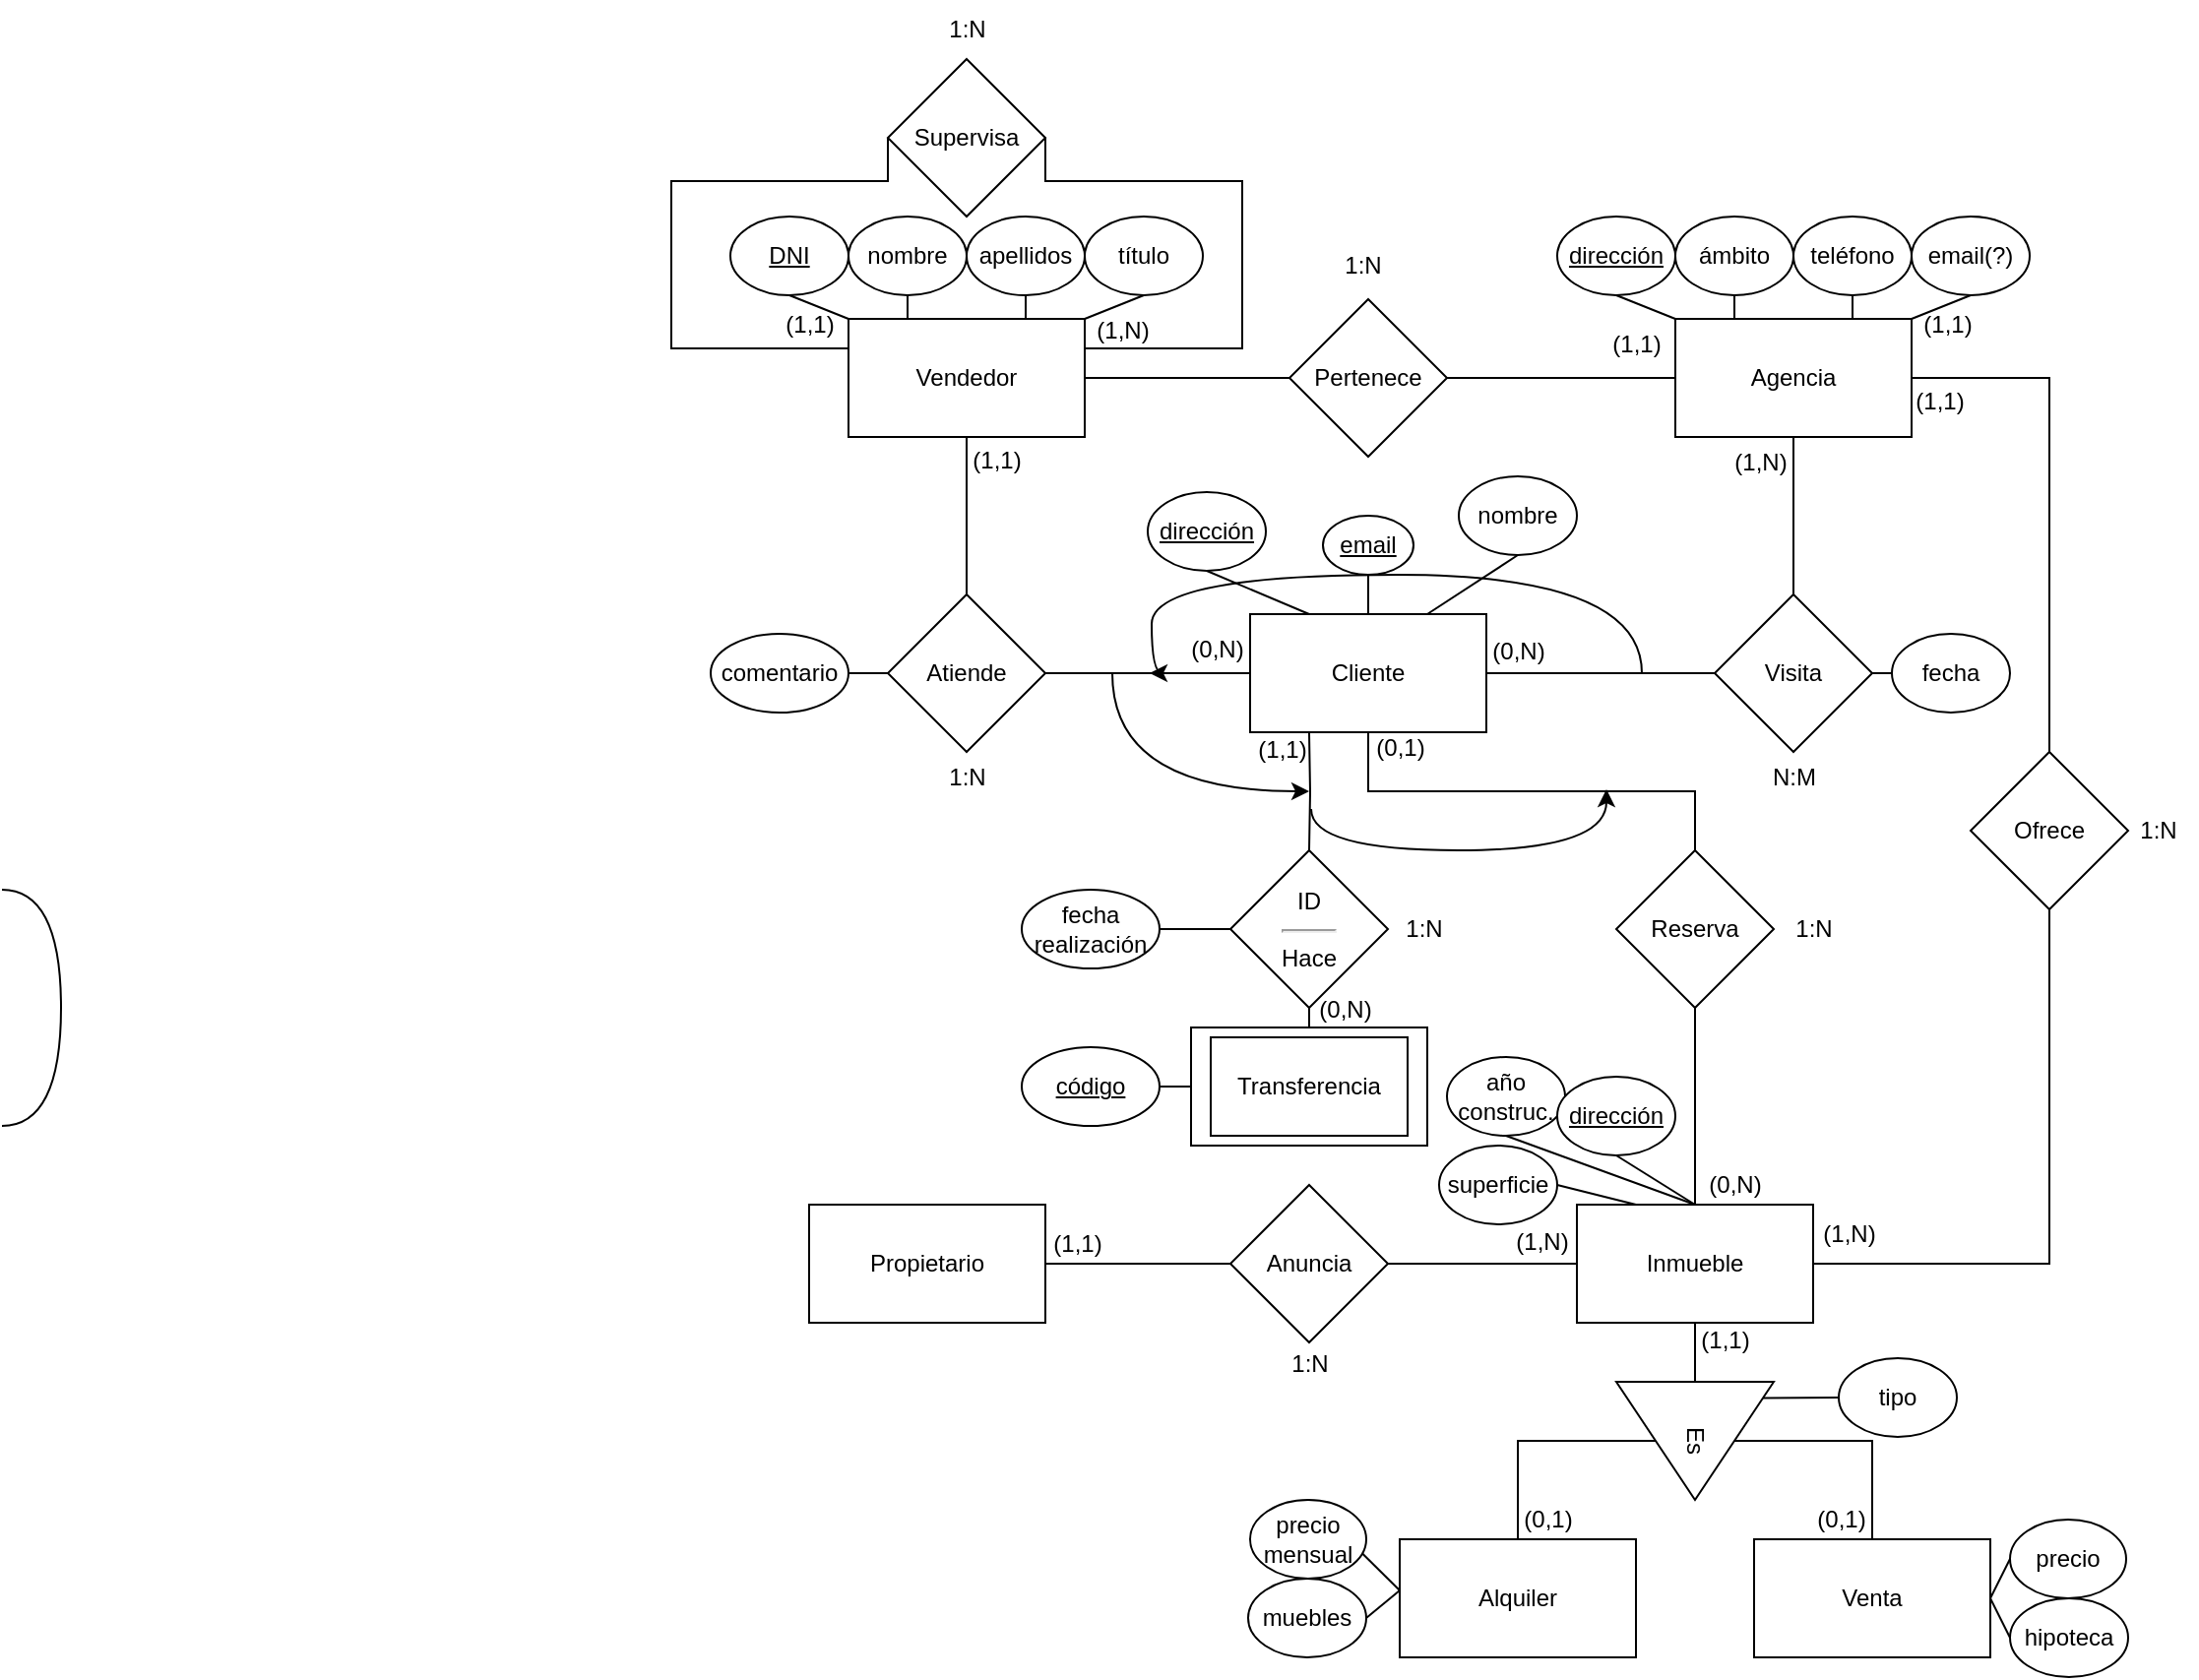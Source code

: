<mxfile version="22.0.4" type="device">
  <diagram name="Página-1" id="g3IMpFZ8Oyx4sy7s6TkJ">
    <mxGraphModel dx="1551" dy="1568" grid="1" gridSize="10" guides="1" tooltips="1" connect="1" arrows="1" fold="1" page="1" pageScale="1" pageWidth="827" pageHeight="1169" math="0" shadow="0">
      <root>
        <mxCell id="0" />
        <mxCell id="1" parent="0" />
        <mxCell id="CpcycJVbjW2LDVy4HhYS-16" style="edgeStyle=orthogonalEdgeStyle;rounded=0;orthogonalLoop=1;jettySize=auto;html=1;entryX=0.5;entryY=0;entryDx=0;entryDy=0;endArrow=none;endFill=0;" parent="1" source="CpcycJVbjW2LDVy4HhYS-2" target="CpcycJVbjW2LDVy4HhYS-15" edge="1">
          <mxGeometry relative="1" as="geometry" />
        </mxCell>
        <mxCell id="CpcycJVbjW2LDVy4HhYS-2" value="Agencia" style="rounded=0;whiteSpace=wrap;html=1;" parent="1" vertex="1">
          <mxGeometry x="530" y="150" width="120" height="60" as="geometry" />
        </mxCell>
        <mxCell id="CpcycJVbjW2LDVy4HhYS-11" style="edgeStyle=orthogonalEdgeStyle;rounded=0;orthogonalLoop=1;jettySize=auto;html=1;exitX=1;exitY=0.5;exitDx=0;exitDy=0;entryX=0;entryY=0.5;entryDx=0;entryDy=0;endArrow=none;endFill=0;" parent="1" source="CpcycJVbjW2LDVy4HhYS-3" target="CpcycJVbjW2LDVy4HhYS-10" edge="1">
          <mxGeometry relative="1" as="geometry" />
        </mxCell>
        <mxCell id="JyWuDK0ZB9Rh1Qg9aJKR-30" style="edgeStyle=orthogonalEdgeStyle;rounded=0;orthogonalLoop=1;jettySize=auto;html=1;entryX=0.5;entryY=0;entryDx=0;entryDy=0;endArrow=none;endFill=0;" parent="1" source="CpcycJVbjW2LDVy4HhYS-3" target="JyWuDK0ZB9Rh1Qg9aJKR-10" edge="1">
          <mxGeometry relative="1" as="geometry" />
        </mxCell>
        <mxCell id="CpcycJVbjW2LDVy4HhYS-3" value="Vendedor" style="rounded=0;whiteSpace=wrap;html=1;" parent="1" vertex="1">
          <mxGeometry x="110" y="150" width="120" height="60" as="geometry" />
        </mxCell>
        <mxCell id="CpcycJVbjW2LDVy4HhYS-5" value="Inmueble" style="rounded=0;whiteSpace=wrap;html=1;" parent="1" vertex="1">
          <mxGeometry x="480" y="600" width="120" height="60" as="geometry" />
        </mxCell>
        <mxCell id="8WXVSk50cckGpyD9SSUx-31" style="edgeStyle=orthogonalEdgeStyle;rounded=0;orthogonalLoop=1;jettySize=auto;html=1;entryX=0;entryY=0.5;entryDx=0;entryDy=0;endArrow=none;endFill=0;" parent="1" source="CpcycJVbjW2LDVy4HhYS-6" target="8WXVSk50cckGpyD9SSUx-29" edge="1">
          <mxGeometry relative="1" as="geometry" />
        </mxCell>
        <mxCell id="CpcycJVbjW2LDVy4HhYS-6" value="Propietario" style="rounded=0;whiteSpace=wrap;html=1;" parent="1" vertex="1">
          <mxGeometry x="90" y="600" width="120" height="60" as="geometry" />
        </mxCell>
        <mxCell id="JyWuDK0ZB9Rh1Qg9aJKR-33" style="edgeStyle=orthogonalEdgeStyle;rounded=0;orthogonalLoop=1;jettySize=auto;html=1;entryX=1;entryY=0.25;entryDx=0;entryDy=0;endArrow=none;endFill=0;exitX=1;exitY=0.5;exitDx=0;exitDy=0;" parent="1" source="CpcycJVbjW2LDVy4HhYS-7" target="CpcycJVbjW2LDVy4HhYS-3" edge="1">
          <mxGeometry relative="1" as="geometry">
            <Array as="points">
              <mxPoint x="210" y="80" />
              <mxPoint x="310" y="80" />
              <mxPoint x="310" y="165" />
            </Array>
          </mxGeometry>
        </mxCell>
        <mxCell id="JyWuDK0ZB9Rh1Qg9aJKR-34" style="edgeStyle=orthogonalEdgeStyle;rounded=0;orthogonalLoop=1;jettySize=auto;html=1;entryX=0;entryY=0.25;entryDx=0;entryDy=0;endArrow=none;endFill=0;exitX=0;exitY=0.5;exitDx=0;exitDy=0;" parent="1" source="CpcycJVbjW2LDVy4HhYS-7" target="CpcycJVbjW2LDVy4HhYS-3" edge="1">
          <mxGeometry relative="1" as="geometry">
            <Array as="points">
              <mxPoint x="20" y="80" />
              <mxPoint x="20" y="165" />
            </Array>
          </mxGeometry>
        </mxCell>
        <mxCell id="CpcycJVbjW2LDVy4HhYS-7" value="Supervisa" style="rhombus;whiteSpace=wrap;html=1;" parent="1" vertex="1">
          <mxGeometry x="130" y="18" width="80" height="80" as="geometry" />
        </mxCell>
        <mxCell id="CpcycJVbjW2LDVy4HhYS-12" style="edgeStyle=orthogonalEdgeStyle;rounded=0;orthogonalLoop=1;jettySize=auto;html=1;entryX=0;entryY=0.5;entryDx=0;entryDy=0;endArrow=none;endFill=0;" parent="1" source="CpcycJVbjW2LDVy4HhYS-10" target="CpcycJVbjW2LDVy4HhYS-2" edge="1">
          <mxGeometry relative="1" as="geometry" />
        </mxCell>
        <mxCell id="CpcycJVbjW2LDVy4HhYS-10" value="Pertenece" style="rhombus;whiteSpace=wrap;html=1;" parent="1" vertex="1">
          <mxGeometry x="334" y="140" width="80" height="80" as="geometry" />
        </mxCell>
        <mxCell id="CpcycJVbjW2LDVy4HhYS-18" style="edgeStyle=orthogonalEdgeStyle;rounded=0;orthogonalLoop=1;jettySize=auto;html=1;entryX=1;entryY=0.5;entryDx=0;entryDy=0;endArrow=none;endFill=0;exitX=0.5;exitY=1;exitDx=0;exitDy=0;" parent="1" source="CpcycJVbjW2LDVy4HhYS-15" target="CpcycJVbjW2LDVy4HhYS-5" edge="1">
          <mxGeometry relative="1" as="geometry">
            <mxPoint x="590" y="435" as="sourcePoint" />
          </mxGeometry>
        </mxCell>
        <mxCell id="CpcycJVbjW2LDVy4HhYS-15" value="Ofrece" style="rhombus;whiteSpace=wrap;html=1;" parent="1" vertex="1">
          <mxGeometry x="680" y="370" width="80" height="80" as="geometry" />
        </mxCell>
        <mxCell id="8WXVSk50cckGpyD9SSUx-68" style="edgeStyle=orthogonalEdgeStyle;rounded=0;orthogonalLoop=1;jettySize=auto;html=1;entryX=0.5;entryY=0;entryDx=0;entryDy=0;endArrow=none;endFill=0;" parent="1" source="CpcycJVbjW2LDVy4HhYS-19" target="8WXVSk50cckGpyD9SSUx-66" edge="1">
          <mxGeometry relative="1" as="geometry">
            <Array as="points">
              <mxPoint x="450" y="720" />
            </Array>
          </mxGeometry>
        </mxCell>
        <mxCell id="8WXVSk50cckGpyD9SSUx-69" style="edgeStyle=orthogonalEdgeStyle;rounded=0;orthogonalLoop=1;jettySize=auto;html=1;exitX=0.5;exitY=0;exitDx=0;exitDy=0;entryX=0.5;entryY=0;entryDx=0;entryDy=0;endArrow=none;endFill=0;" parent="1" source="CpcycJVbjW2LDVy4HhYS-19" target="8WXVSk50cckGpyD9SSUx-67" edge="1">
          <mxGeometry relative="1" as="geometry">
            <Array as="points">
              <mxPoint x="630" y="720" />
            </Array>
          </mxGeometry>
        </mxCell>
        <mxCell id="CpcycJVbjW2LDVy4HhYS-19" value="Es" style="triangle;whiteSpace=wrap;html=1;rotation=90;" parent="1" vertex="1">
          <mxGeometry x="510" y="680" width="60" height="80" as="geometry" />
        </mxCell>
        <mxCell id="JyWuDK0ZB9Rh1Qg9aJKR-5" value="" style="endArrow=none;html=1;rounded=0;edgeStyle=orthogonalEdgeStyle;curved=1;" parent="1" edge="1">
          <mxGeometry width="50" height="50" relative="1" as="geometry">
            <mxPoint x="-320" y="560" as="sourcePoint" />
            <mxPoint x="-320" y="440" as="targetPoint" />
            <Array as="points">
              <mxPoint x="-290" y="560" />
              <mxPoint x="-290" y="440" />
            </Array>
          </mxGeometry>
        </mxCell>
        <mxCell id="JyWuDK0ZB9Rh1Qg9aJKR-17" style="edgeStyle=orthogonalEdgeStyle;rounded=0;orthogonalLoop=1;jettySize=auto;html=1;exitX=0.25;exitY=1;exitDx=0;exitDy=0;entryX=0.5;entryY=0;entryDx=0;entryDy=0;endArrow=none;endFill=0;" parent="1" target="JyWuDK0ZB9Rh1Qg9aJKR-15" edge="1">
          <mxGeometry relative="1" as="geometry">
            <mxPoint x="344" y="360" as="sourcePoint" />
            <mxPoint x="344" y="420" as="targetPoint" />
            <Array as="points" />
          </mxGeometry>
        </mxCell>
        <mxCell id="JyWuDK0ZB9Rh1Qg9aJKR-38" style="edgeStyle=orthogonalEdgeStyle;rounded=0;orthogonalLoop=1;jettySize=auto;html=1;entryX=0.5;entryY=0;entryDx=0;entryDy=0;endArrow=none;endFill=0;" parent="1" source="JyWuDK0ZB9Rh1Qg9aJKR-9" target="JyWuDK0ZB9Rh1Qg9aJKR-37" edge="1">
          <mxGeometry relative="1" as="geometry">
            <Array as="points">
              <mxPoint x="374" y="390" />
              <mxPoint x="540" y="390" />
              <mxPoint x="540" y="420" />
            </Array>
          </mxGeometry>
        </mxCell>
        <mxCell id="JyWuDK0ZB9Rh1Qg9aJKR-43" style="edgeStyle=orthogonalEdgeStyle;rounded=0;orthogonalLoop=1;jettySize=auto;html=1;entryX=0;entryY=0.5;entryDx=0;entryDy=0;endArrow=none;endFill=0;" parent="1" source="JyWuDK0ZB9Rh1Qg9aJKR-9" target="JyWuDK0ZB9Rh1Qg9aJKR-12" edge="1">
          <mxGeometry relative="1" as="geometry" />
        </mxCell>
        <mxCell id="JyWuDK0ZB9Rh1Qg9aJKR-9" value="Cliente" style="rounded=0;whiteSpace=wrap;html=1;" parent="1" vertex="1">
          <mxGeometry x="314" y="300" width="120" height="60" as="geometry" />
        </mxCell>
        <mxCell id="JyWuDK0ZB9Rh1Qg9aJKR-31" style="edgeStyle=orthogonalEdgeStyle;rounded=0;orthogonalLoop=1;jettySize=auto;html=1;exitX=1;exitY=0.5;exitDx=0;exitDy=0;entryX=0;entryY=0.5;entryDx=0;entryDy=0;endArrow=none;endFill=0;" parent="1" source="JyWuDK0ZB9Rh1Qg9aJKR-10" target="JyWuDK0ZB9Rh1Qg9aJKR-9" edge="1">
          <mxGeometry relative="1" as="geometry" />
        </mxCell>
        <mxCell id="JyWuDK0ZB9Rh1Qg9aJKR-52" style="rounded=0;orthogonalLoop=1;jettySize=auto;html=1;exitX=0;exitY=0.5;exitDx=0;exitDy=0;entryX=1;entryY=0.5;entryDx=0;entryDy=0;endArrow=none;endFill=0;" parent="1" source="JyWuDK0ZB9Rh1Qg9aJKR-10" target="JyWuDK0ZB9Rh1Qg9aJKR-50" edge="1">
          <mxGeometry relative="1" as="geometry" />
        </mxCell>
        <mxCell id="JyWuDK0ZB9Rh1Qg9aJKR-10" value="Atiende" style="rhombus;whiteSpace=wrap;html=1;" parent="1" vertex="1">
          <mxGeometry x="130" y="290" width="80" height="80" as="geometry" />
        </mxCell>
        <mxCell id="JyWuDK0ZB9Rh1Qg9aJKR-44" style="edgeStyle=orthogonalEdgeStyle;rounded=0;orthogonalLoop=1;jettySize=auto;html=1;entryX=0.5;entryY=1;entryDx=0;entryDy=0;endArrow=none;endFill=0;" parent="1" source="JyWuDK0ZB9Rh1Qg9aJKR-12" target="CpcycJVbjW2LDVy4HhYS-2" edge="1">
          <mxGeometry relative="1" as="geometry" />
        </mxCell>
        <mxCell id="JyWuDK0ZB9Rh1Qg9aJKR-12" value="Visita" style="rhombus;whiteSpace=wrap;html=1;" parent="1" vertex="1">
          <mxGeometry x="550" y="290" width="80" height="80" as="geometry" />
        </mxCell>
        <mxCell id="JyWuDK0ZB9Rh1Qg9aJKR-15" value="ID&lt;hr&gt;Hace" style="rhombus;whiteSpace=wrap;html=1;" parent="1" vertex="1">
          <mxGeometry x="304" y="420" width="80" height="80" as="geometry" />
        </mxCell>
        <mxCell id="JyWuDK0ZB9Rh1Qg9aJKR-35" style="edgeStyle=orthogonalEdgeStyle;rounded=0;orthogonalLoop=1;jettySize=auto;html=1;exitX=0.5;exitY=0;exitDx=0;exitDy=0;entryX=0.5;entryY=1;entryDx=0;entryDy=0;endArrow=none;endFill=0;" parent="1" target="JyWuDK0ZB9Rh1Qg9aJKR-15" edge="1">
          <mxGeometry relative="1" as="geometry">
            <mxPoint x="344" y="510" as="sourcePoint" />
          </mxGeometry>
        </mxCell>
        <mxCell id="JyWuDK0ZB9Rh1Qg9aJKR-32" value="" style="endArrow=classic;html=1;rounded=0;edgeStyle=orthogonalEdgeStyle;curved=1;" parent="1" edge="1">
          <mxGeometry width="50" height="50" relative="1" as="geometry">
            <mxPoint x="244" y="330" as="sourcePoint" />
            <mxPoint x="344" y="390" as="targetPoint" />
            <Array as="points">
              <mxPoint x="244" y="390" />
            </Array>
          </mxGeometry>
        </mxCell>
        <mxCell id="JyWuDK0ZB9Rh1Qg9aJKR-39" style="edgeStyle=orthogonalEdgeStyle;rounded=0;orthogonalLoop=1;jettySize=auto;html=1;entryX=0.75;entryY=0;entryDx=0;entryDy=0;endArrow=none;endFill=0;" parent="1" source="JyWuDK0ZB9Rh1Qg9aJKR-37" target="CpcycJVbjW2LDVy4HhYS-5" edge="1">
          <mxGeometry relative="1" as="geometry">
            <Array as="points">
              <mxPoint x="540" y="600" />
            </Array>
          </mxGeometry>
        </mxCell>
        <mxCell id="JyWuDK0ZB9Rh1Qg9aJKR-37" value="Reserva" style="rhombus;whiteSpace=wrap;html=1;" parent="1" vertex="1">
          <mxGeometry x="500" y="420" width="80" height="80" as="geometry" />
        </mxCell>
        <mxCell id="JyWuDK0ZB9Rh1Qg9aJKR-40" value="" style="endArrow=classic;html=1;rounded=0;edgeStyle=orthogonalEdgeStyle;curved=1;" parent="1" edge="1">
          <mxGeometry width="50" height="50" relative="1" as="geometry">
            <mxPoint x="345" y="399" as="sourcePoint" />
            <mxPoint x="495" y="389" as="targetPoint" />
            <Array as="points">
              <mxPoint x="345" y="420" />
              <mxPoint x="495" y="420" />
            </Array>
          </mxGeometry>
        </mxCell>
        <mxCell id="JyWuDK0ZB9Rh1Qg9aJKR-41" value="" style="rounded=0;whiteSpace=wrap;html=1;" parent="1" vertex="1">
          <mxGeometry x="284" y="510" width="120" height="60" as="geometry" />
        </mxCell>
        <mxCell id="JyWuDK0ZB9Rh1Qg9aJKR-42" value="Transferencia" style="rounded=0;whiteSpace=wrap;html=1;" parent="1" vertex="1">
          <mxGeometry x="294" y="515" width="100" height="50" as="geometry" />
        </mxCell>
        <mxCell id="JyWuDK0ZB9Rh1Qg9aJKR-47" style="edgeStyle=orthogonalEdgeStyle;rounded=0;orthogonalLoop=1;jettySize=auto;html=1;exitX=1;exitY=0.5;exitDx=0;exitDy=0;entryX=0;entryY=0.5;entryDx=0;entryDy=0;endArrow=none;endFill=0;" parent="1" source="JyWuDK0ZB9Rh1Qg9aJKR-46" target="JyWuDK0ZB9Rh1Qg9aJKR-41" edge="1">
          <mxGeometry relative="1" as="geometry" />
        </mxCell>
        <mxCell id="JyWuDK0ZB9Rh1Qg9aJKR-46" value="&lt;u&gt;código&lt;/u&gt;" style="ellipse;whiteSpace=wrap;html=1;" parent="1" vertex="1">
          <mxGeometry x="198" y="520" width="70" height="40" as="geometry" />
        </mxCell>
        <mxCell id="JyWuDK0ZB9Rh1Qg9aJKR-50" value="comentario" style="ellipse;whiteSpace=wrap;html=1;" parent="1" vertex="1">
          <mxGeometry x="40" y="310" width="70" height="40" as="geometry" />
        </mxCell>
        <mxCell id="8WXVSk50cckGpyD9SSUx-3" value="(1,1)" style="text;html=1;align=center;verticalAlign=middle;resizable=0;points=[];autosize=1;strokeColor=none;fillColor=none;" parent="1" vertex="1">
          <mxGeometry x="643" y="138" width="50" height="30" as="geometry" />
        </mxCell>
        <mxCell id="8WXVSk50cckGpyD9SSUx-6" value="(1,1)" style="text;html=1;align=center;verticalAlign=middle;resizable=0;points=[];autosize=1;strokeColor=none;fillColor=none;" parent="1" vertex="1">
          <mxGeometry x="485" y="148" width="50" height="30" as="geometry" />
        </mxCell>
        <mxCell id="8WXVSk50cckGpyD9SSUx-7" value="1:N" style="text;html=1;align=center;verticalAlign=middle;resizable=0;points=[];autosize=1;strokeColor=none;fillColor=none;" parent="1" vertex="1">
          <mxGeometry x="351" y="108" width="40" height="30" as="geometry" />
        </mxCell>
        <mxCell id="8WXVSk50cckGpyD9SSUx-9" value="(0,N)" style="text;html=1;align=center;verticalAlign=middle;resizable=0;points=[];autosize=1;strokeColor=none;fillColor=none;" parent="1" vertex="1">
          <mxGeometry x="425" y="304" width="50" height="30" as="geometry" />
        </mxCell>
        <mxCell id="8WXVSk50cckGpyD9SSUx-10" value="(1,N)" style="text;html=1;align=center;verticalAlign=middle;resizable=0;points=[];autosize=1;strokeColor=none;fillColor=none;" parent="1" vertex="1">
          <mxGeometry x="548" y="208" width="50" height="30" as="geometry" />
        </mxCell>
        <mxCell id="8WXVSk50cckGpyD9SSUx-11" value="N:M" style="text;html=1;align=center;verticalAlign=middle;resizable=0;points=[];autosize=1;strokeColor=none;fillColor=none;" parent="1" vertex="1">
          <mxGeometry x="565" y="368" width="50" height="30" as="geometry" />
        </mxCell>
        <mxCell id="8WXVSk50cckGpyD9SSUx-12" value="(1,1)" style="text;html=1;align=center;verticalAlign=middle;resizable=0;points=[];autosize=1;strokeColor=none;fillColor=none;" parent="1" vertex="1">
          <mxGeometry x="160" y="207" width="50" height="30" as="geometry" />
        </mxCell>
        <mxCell id="8WXVSk50cckGpyD9SSUx-13" value="(0,N)" style="text;html=1;align=center;verticalAlign=middle;resizable=0;points=[];autosize=1;strokeColor=none;fillColor=none;" parent="1" vertex="1">
          <mxGeometry x="272" y="303" width="50" height="30" as="geometry" />
        </mxCell>
        <mxCell id="8WXVSk50cckGpyD9SSUx-14" value="1:N" style="text;html=1;align=center;verticalAlign=middle;resizable=0;points=[];autosize=1;strokeColor=none;fillColor=none;" parent="1" vertex="1">
          <mxGeometry x="150" y="368" width="40" height="30" as="geometry" />
        </mxCell>
        <mxCell id="8WXVSk50cckGpyD9SSUx-15" value="(0,N)" style="text;html=1;align=center;verticalAlign=middle;resizable=0;points=[];autosize=1;strokeColor=none;fillColor=none;" parent="1" vertex="1">
          <mxGeometry x="337" y="486" width="50" height="30" as="geometry" />
        </mxCell>
        <mxCell id="8WXVSk50cckGpyD9SSUx-16" value="(1,1)" style="text;html=1;align=center;verticalAlign=middle;resizable=0;points=[];autosize=1;strokeColor=none;fillColor=none;" parent="1" vertex="1">
          <mxGeometry x="305" y="354" width="50" height="30" as="geometry" />
        </mxCell>
        <mxCell id="8WXVSk50cckGpyD9SSUx-17" value="1:N" style="text;html=1;align=center;verticalAlign=middle;resizable=0;points=[];autosize=1;strokeColor=none;fillColor=none;" parent="1" vertex="1">
          <mxGeometry x="382" y="445" width="40" height="30" as="geometry" />
        </mxCell>
        <mxCell id="8WXVSk50cckGpyD9SSUx-19" style="rounded=0;orthogonalLoop=1;jettySize=auto;html=1;entryX=0;entryY=0.5;entryDx=0;entryDy=0;endArrow=none;endFill=0;" parent="1" source="8WXVSk50cckGpyD9SSUx-18" target="JyWuDK0ZB9Rh1Qg9aJKR-15" edge="1">
          <mxGeometry relative="1" as="geometry" />
        </mxCell>
        <mxCell id="8WXVSk50cckGpyD9SSUx-18" value="fecha&lt;br&gt;realización" style="ellipse;whiteSpace=wrap;html=1;" parent="1" vertex="1">
          <mxGeometry x="198" y="440" width="70" height="40" as="geometry" />
        </mxCell>
        <mxCell id="8WXVSk50cckGpyD9SSUx-20" value="(0,1)" style="text;html=1;align=center;verticalAlign=middle;resizable=0;points=[];autosize=1;strokeColor=none;fillColor=none;" parent="1" vertex="1">
          <mxGeometry x="365" y="353" width="50" height="30" as="geometry" />
        </mxCell>
        <mxCell id="8WXVSk50cckGpyD9SSUx-21" value="(0,N)" style="text;html=1;align=center;verticalAlign=middle;resizable=0;points=[];autosize=1;strokeColor=none;fillColor=none;" parent="1" vertex="1">
          <mxGeometry x="535" y="575" width="50" height="30" as="geometry" />
        </mxCell>
        <mxCell id="8WXVSk50cckGpyD9SSUx-22" value="1:N" style="text;html=1;align=center;verticalAlign=middle;resizable=0;points=[];autosize=1;strokeColor=none;fillColor=none;" parent="1" vertex="1">
          <mxGeometry x="580" y="445" width="40" height="30" as="geometry" />
        </mxCell>
        <mxCell id="8WXVSk50cckGpyD9SSUx-23" value="(1,1)" style="text;html=1;align=center;verticalAlign=middle;resizable=0;points=[];autosize=1;strokeColor=none;fillColor=none;" parent="1" vertex="1">
          <mxGeometry x="639" y="177" width="50" height="30" as="geometry" />
        </mxCell>
        <mxCell id="8WXVSk50cckGpyD9SSUx-24" value="(1,N)" style="text;html=1;align=center;verticalAlign=middle;resizable=0;points=[];autosize=1;strokeColor=none;fillColor=none;" parent="1" vertex="1">
          <mxGeometry x="593" y="600" width="50" height="30" as="geometry" />
        </mxCell>
        <mxCell id="8WXVSk50cckGpyD9SSUx-25" value="1:N" style="text;html=1;align=center;verticalAlign=middle;resizable=0;points=[];autosize=1;strokeColor=none;fillColor=none;" parent="1" vertex="1">
          <mxGeometry x="755" y="395" width="40" height="30" as="geometry" />
        </mxCell>
        <mxCell id="8WXVSk50cckGpyD9SSUx-32" style="edgeStyle=orthogonalEdgeStyle;rounded=0;orthogonalLoop=1;jettySize=auto;html=1;entryX=0;entryY=0.5;entryDx=0;entryDy=0;endArrow=none;endFill=0;" parent="1" source="8WXVSk50cckGpyD9SSUx-29" target="CpcycJVbjW2LDVy4HhYS-5" edge="1">
          <mxGeometry relative="1" as="geometry" />
        </mxCell>
        <mxCell id="8WXVSk50cckGpyD9SSUx-29" value="Anuncia" style="rhombus;whiteSpace=wrap;html=1;" parent="1" vertex="1">
          <mxGeometry x="304" y="590" width="80" height="80" as="geometry" />
        </mxCell>
        <mxCell id="8WXVSk50cckGpyD9SSUx-33" value="(1,1)" style="text;html=1;align=center;verticalAlign=middle;resizable=0;points=[];autosize=1;strokeColor=none;fillColor=none;" parent="1" vertex="1">
          <mxGeometry x="201" y="605" width="50" height="30" as="geometry" />
        </mxCell>
        <mxCell id="8WXVSk50cckGpyD9SSUx-34" value="(1,N)" style="text;html=1;align=center;verticalAlign=middle;resizable=0;points=[];autosize=1;strokeColor=none;fillColor=none;" parent="1" vertex="1">
          <mxGeometry x="437" y="604" width="50" height="30" as="geometry" />
        </mxCell>
        <mxCell id="8WXVSk50cckGpyD9SSUx-37" value="1:N" style="text;html=1;align=center;verticalAlign=middle;resizable=0;points=[];autosize=1;strokeColor=none;fillColor=none;" parent="1" vertex="1">
          <mxGeometry x="324" y="666" width="40" height="30" as="geometry" />
        </mxCell>
        <mxCell id="8WXVSk50cckGpyD9SSUx-38" value="título" style="ellipse;whiteSpace=wrap;html=1;" parent="1" vertex="1">
          <mxGeometry x="230" y="98" width="60" height="40" as="geometry" />
        </mxCell>
        <mxCell id="8WXVSk50cckGpyD9SSUx-39" value="apellidos" style="ellipse;whiteSpace=wrap;html=1;" parent="1" vertex="1">
          <mxGeometry x="170" y="98" width="60" height="40" as="geometry" />
        </mxCell>
        <mxCell id="8WXVSk50cckGpyD9SSUx-41" value="&lt;u&gt;DNI&lt;/u&gt;" style="ellipse;whiteSpace=wrap;html=1;" parent="1" vertex="1">
          <mxGeometry x="50" y="98" width="60" height="40" as="geometry" />
        </mxCell>
        <mxCell id="8WXVSk50cckGpyD9SSUx-42" value="nombre" style="ellipse;whiteSpace=wrap;html=1;" parent="1" vertex="1">
          <mxGeometry x="110" y="98" width="60" height="40" as="geometry" />
        </mxCell>
        <mxCell id="8WXVSk50cckGpyD9SSUx-46" value="" style="endArrow=none;html=1;rounded=0;entryX=0.5;entryY=1;entryDx=0;entryDy=0;exitX=0;exitY=0;exitDx=0;exitDy=0;" parent="1" source="CpcycJVbjW2LDVy4HhYS-3" target="8WXVSk50cckGpyD9SSUx-41" edge="1">
          <mxGeometry width="50" height="50" relative="1" as="geometry">
            <mxPoint x="420" y="410" as="sourcePoint" />
            <mxPoint x="470" y="360" as="targetPoint" />
          </mxGeometry>
        </mxCell>
        <mxCell id="8WXVSk50cckGpyD9SSUx-47" value="" style="endArrow=none;html=1;rounded=0;entryX=0.5;entryY=1;entryDx=0;entryDy=0;exitX=0.25;exitY=0;exitDx=0;exitDy=0;" parent="1" source="CpcycJVbjW2LDVy4HhYS-3" target="8WXVSk50cckGpyD9SSUx-42" edge="1">
          <mxGeometry width="50" height="50" relative="1" as="geometry">
            <mxPoint x="420" y="410" as="sourcePoint" />
            <mxPoint x="470" y="360" as="targetPoint" />
          </mxGeometry>
        </mxCell>
        <mxCell id="8WXVSk50cckGpyD9SSUx-48" value="" style="endArrow=none;html=1;rounded=0;entryX=0.5;entryY=1;entryDx=0;entryDy=0;exitX=0.75;exitY=0;exitDx=0;exitDy=0;" parent="1" source="CpcycJVbjW2LDVy4HhYS-3" target="8WXVSk50cckGpyD9SSUx-39" edge="1">
          <mxGeometry width="50" height="50" relative="1" as="geometry">
            <mxPoint x="420" y="410" as="sourcePoint" />
            <mxPoint x="470" y="360" as="targetPoint" />
          </mxGeometry>
        </mxCell>
        <mxCell id="8WXVSk50cckGpyD9SSUx-49" value="" style="endArrow=none;html=1;rounded=0;entryX=0.5;entryY=1;entryDx=0;entryDy=0;exitX=1;exitY=0;exitDx=0;exitDy=0;" parent="1" source="CpcycJVbjW2LDVy4HhYS-3" target="8WXVSk50cckGpyD9SSUx-38" edge="1">
          <mxGeometry width="50" height="50" relative="1" as="geometry">
            <mxPoint x="420" y="410" as="sourcePoint" />
            <mxPoint x="470" y="360" as="targetPoint" />
          </mxGeometry>
        </mxCell>
        <mxCell id="8WXVSk50cckGpyD9SSUx-50" value="email(?)" style="ellipse;whiteSpace=wrap;html=1;" parent="1" vertex="1">
          <mxGeometry x="650" y="98" width="60" height="40" as="geometry" />
        </mxCell>
        <mxCell id="8WXVSk50cckGpyD9SSUx-51" value="teléfono" style="ellipse;whiteSpace=wrap;html=1;" parent="1" vertex="1">
          <mxGeometry x="590" y="98" width="60" height="40" as="geometry" />
        </mxCell>
        <mxCell id="8WXVSk50cckGpyD9SSUx-52" value="&lt;u&gt;dirección&lt;/u&gt;" style="ellipse;whiteSpace=wrap;html=1;" parent="1" vertex="1">
          <mxGeometry x="470" y="98" width="60" height="40" as="geometry" />
        </mxCell>
        <mxCell id="8WXVSk50cckGpyD9SSUx-53" value="ámbito" style="ellipse;whiteSpace=wrap;html=1;" parent="1" vertex="1">
          <mxGeometry x="530" y="98" width="60" height="40" as="geometry" />
        </mxCell>
        <mxCell id="8WXVSk50cckGpyD9SSUx-54" value="" style="endArrow=none;html=1;rounded=0;entryX=0.5;entryY=1;entryDx=0;entryDy=0;exitX=0;exitY=0;exitDx=0;exitDy=0;" parent="1" target="8WXVSk50cckGpyD9SSUx-52" edge="1">
          <mxGeometry width="50" height="50" relative="1" as="geometry">
            <mxPoint x="530" y="150" as="sourcePoint" />
            <mxPoint x="890" y="360" as="targetPoint" />
          </mxGeometry>
        </mxCell>
        <mxCell id="8WXVSk50cckGpyD9SSUx-55" value="" style="endArrow=none;html=1;rounded=0;entryX=0.5;entryY=1;entryDx=0;entryDy=0;exitX=0.25;exitY=0;exitDx=0;exitDy=0;" parent="1" target="8WXVSk50cckGpyD9SSUx-53" edge="1">
          <mxGeometry width="50" height="50" relative="1" as="geometry">
            <mxPoint x="560" y="150" as="sourcePoint" />
            <mxPoint x="890" y="360" as="targetPoint" />
          </mxGeometry>
        </mxCell>
        <mxCell id="8WXVSk50cckGpyD9SSUx-56" value="" style="endArrow=none;html=1;rounded=0;entryX=0.5;entryY=1;entryDx=0;entryDy=0;exitX=0.75;exitY=0;exitDx=0;exitDy=0;" parent="1" target="8WXVSk50cckGpyD9SSUx-51" edge="1">
          <mxGeometry width="50" height="50" relative="1" as="geometry">
            <mxPoint x="620" y="150" as="sourcePoint" />
            <mxPoint x="890" y="360" as="targetPoint" />
          </mxGeometry>
        </mxCell>
        <mxCell id="8WXVSk50cckGpyD9SSUx-57" value="" style="endArrow=none;html=1;rounded=0;entryX=0.5;entryY=1;entryDx=0;entryDy=0;exitX=1;exitY=0;exitDx=0;exitDy=0;" parent="1" target="8WXVSk50cckGpyD9SSUx-50" edge="1">
          <mxGeometry width="50" height="50" relative="1" as="geometry">
            <mxPoint x="650" y="150" as="sourcePoint" />
            <mxPoint x="890" y="360" as="targetPoint" />
          </mxGeometry>
        </mxCell>
        <mxCell id="8WXVSk50cckGpyD9SSUx-58" value="año&lt;br&gt;construc." style="ellipse;whiteSpace=wrap;html=1;" parent="1" vertex="1">
          <mxGeometry x="414" y="525" width="60" height="40" as="geometry" />
        </mxCell>
        <mxCell id="8WXVSk50cckGpyD9SSUx-59" value="superficie" style="ellipse;whiteSpace=wrap;html=1;" parent="1" vertex="1">
          <mxGeometry x="410" y="570" width="60" height="40" as="geometry" />
        </mxCell>
        <mxCell id="8WXVSk50cckGpyD9SSUx-60" value="&lt;u&gt;dirección&lt;/u&gt;" style="ellipse;whiteSpace=wrap;html=1;" parent="1" vertex="1">
          <mxGeometry x="470" y="535" width="60" height="40" as="geometry" />
        </mxCell>
        <mxCell id="8WXVSk50cckGpyD9SSUx-62" value="" style="endArrow=none;html=1;rounded=0;entryX=0.5;entryY=1;entryDx=0;entryDy=0;exitX=0.5;exitY=0;exitDx=0;exitDy=0;" parent="1" source="CpcycJVbjW2LDVy4HhYS-5" target="8WXVSk50cckGpyD9SSUx-60" edge="1">
          <mxGeometry width="50" height="50" relative="1" as="geometry">
            <mxPoint x="420" y="590" as="sourcePoint" />
            <mxPoint x="470" y="540" as="targetPoint" />
          </mxGeometry>
        </mxCell>
        <mxCell id="8WXVSk50cckGpyD9SSUx-63" value="" style="endArrow=none;html=1;rounded=0;entryX=0.5;entryY=1;entryDx=0;entryDy=0;exitX=0.5;exitY=0;exitDx=0;exitDy=0;" parent="1" source="CpcycJVbjW2LDVy4HhYS-5" target="8WXVSk50cckGpyD9SSUx-58" edge="1">
          <mxGeometry width="50" height="50" relative="1" as="geometry">
            <mxPoint x="420" y="590" as="sourcePoint" />
            <mxPoint x="470" y="540" as="targetPoint" />
          </mxGeometry>
        </mxCell>
        <mxCell id="8WXVSk50cckGpyD9SSUx-64" value="" style="endArrow=none;html=1;rounded=0;entryX=1;entryY=0.5;entryDx=0;entryDy=0;exitX=0.25;exitY=0;exitDx=0;exitDy=0;" parent="1" source="CpcycJVbjW2LDVy4HhYS-5" target="8WXVSk50cckGpyD9SSUx-59" edge="1">
          <mxGeometry width="50" height="50" relative="1" as="geometry">
            <mxPoint x="420" y="590" as="sourcePoint" />
            <mxPoint x="470" y="540" as="targetPoint" />
          </mxGeometry>
        </mxCell>
        <mxCell id="8WXVSk50cckGpyD9SSUx-65" value="" style="endArrow=none;html=1;rounded=0;entryX=0.5;entryY=1;entryDx=0;entryDy=0;exitX=0;exitY=0.5;exitDx=0;exitDy=0;" parent="1" source="CpcycJVbjW2LDVy4HhYS-19" target="CpcycJVbjW2LDVy4HhYS-5" edge="1">
          <mxGeometry width="50" height="50" relative="1" as="geometry">
            <mxPoint x="420" y="760" as="sourcePoint" />
            <mxPoint x="470" y="710" as="targetPoint" />
          </mxGeometry>
        </mxCell>
        <mxCell id="8WXVSk50cckGpyD9SSUx-66" value="Alquiler" style="rounded=0;whiteSpace=wrap;html=1;" parent="1" vertex="1">
          <mxGeometry x="390" y="770" width="120" height="60" as="geometry" />
        </mxCell>
        <mxCell id="8WXVSk50cckGpyD9SSUx-67" value="Venta" style="rounded=0;whiteSpace=wrap;html=1;" parent="1" vertex="1">
          <mxGeometry x="570" y="770" width="120" height="60" as="geometry" />
        </mxCell>
        <mxCell id="8WXVSk50cckGpyD9SSUx-70" style="rounded=0;orthogonalLoop=1;jettySize=auto;html=1;exitX=0;exitY=0.5;exitDx=0;exitDy=0;entryX=1;entryY=0.5;entryDx=0;entryDy=0;endArrow=none;endFill=0;" parent="1" target="8WXVSk50cckGpyD9SSUx-72" edge="1">
          <mxGeometry relative="1" as="geometry">
            <mxPoint x="390" y="796" as="sourcePoint" />
          </mxGeometry>
        </mxCell>
        <mxCell id="8WXVSk50cckGpyD9SSUx-71" style="rounded=0;orthogonalLoop=1;jettySize=auto;html=1;exitX=0;exitY=0.5;exitDx=0;exitDy=0;entryX=0.5;entryY=0;entryDx=0;entryDy=0;endArrow=none;endFill=0;" parent="1" target="8WXVSk50cckGpyD9SSUx-73" edge="1">
          <mxGeometry relative="1" as="geometry">
            <mxPoint x="390" y="796" as="sourcePoint" />
          </mxGeometry>
        </mxCell>
        <mxCell id="8WXVSk50cckGpyD9SSUx-72" value="muebles" style="ellipse;whiteSpace=wrap;html=1;" parent="1" vertex="1">
          <mxGeometry x="313" y="790" width="60" height="40" as="geometry" />
        </mxCell>
        <mxCell id="8WXVSk50cckGpyD9SSUx-73" value="precio&lt;br&gt;mensual" style="ellipse;whiteSpace=wrap;html=1;" parent="1" vertex="1">
          <mxGeometry x="314" y="750" width="59" height="40" as="geometry" />
        </mxCell>
        <mxCell id="8WXVSk50cckGpyD9SSUx-74" value="hipoteca" style="ellipse;whiteSpace=wrap;html=1;" parent="1" vertex="1">
          <mxGeometry x="700" y="800" width="60" height="40" as="geometry" />
        </mxCell>
        <mxCell id="8WXVSk50cckGpyD9SSUx-75" value="precio" style="ellipse;whiteSpace=wrap;html=1;" parent="1" vertex="1">
          <mxGeometry x="700" y="760" width="59" height="40" as="geometry" />
        </mxCell>
        <mxCell id="8WXVSk50cckGpyD9SSUx-76" value="" style="endArrow=none;html=1;rounded=0;entryX=0;entryY=0.5;entryDx=0;entryDy=0;exitX=1;exitY=0.5;exitDx=0;exitDy=0;" parent="1" source="8WXVSk50cckGpyD9SSUx-67" target="8WXVSk50cckGpyD9SSUx-75" edge="1">
          <mxGeometry width="50" height="50" relative="1" as="geometry">
            <mxPoint x="420" y="840" as="sourcePoint" />
            <mxPoint x="470" y="790" as="targetPoint" />
          </mxGeometry>
        </mxCell>
        <mxCell id="8WXVSk50cckGpyD9SSUx-77" value="" style="endArrow=none;html=1;rounded=0;entryX=0;entryY=0.5;entryDx=0;entryDy=0;exitX=1;exitY=0.5;exitDx=0;exitDy=0;" parent="1" source="8WXVSk50cckGpyD9SSUx-67" target="8WXVSk50cckGpyD9SSUx-74" edge="1">
          <mxGeometry width="50" height="50" relative="1" as="geometry">
            <mxPoint x="420" y="840" as="sourcePoint" />
            <mxPoint x="470" y="790" as="targetPoint" />
          </mxGeometry>
        </mxCell>
        <mxCell id="8WXVSk50cckGpyD9SSUx-79" value="fecha" style="ellipse;whiteSpace=wrap;html=1;" parent="1" vertex="1">
          <mxGeometry x="640" y="310" width="60" height="40" as="geometry" />
        </mxCell>
        <mxCell id="8WXVSk50cckGpyD9SSUx-80" value="" style="endArrow=none;html=1;rounded=0;entryX=1;entryY=0.5;entryDx=0;entryDy=0;exitX=0;exitY=0.5;exitDx=0;exitDy=0;" parent="1" source="8WXVSk50cckGpyD9SSUx-79" target="JyWuDK0ZB9Rh1Qg9aJKR-12" edge="1">
          <mxGeometry width="50" height="50" relative="1" as="geometry">
            <mxPoint x="410" y="470" as="sourcePoint" />
            <mxPoint x="460" y="420" as="targetPoint" />
          </mxGeometry>
        </mxCell>
        <mxCell id="8WXVSk50cckGpyD9SSUx-83" value="nombre" style="ellipse;whiteSpace=wrap;html=1;" parent="1" vertex="1">
          <mxGeometry x="420" y="230" width="60" height="40" as="geometry" />
        </mxCell>
        <mxCell id="8WXVSk50cckGpyD9SSUx-84" value="&lt;u&gt;email&lt;/u&gt;" style="ellipse;whiteSpace=wrap;html=1;" parent="1" vertex="1">
          <mxGeometry x="351" y="250" width="46" height="30" as="geometry" />
        </mxCell>
        <mxCell id="8WXVSk50cckGpyD9SSUx-85" value="&lt;u&gt;dirección&lt;/u&gt;" style="ellipse;whiteSpace=wrap;html=1;" parent="1" vertex="1">
          <mxGeometry x="262" y="238" width="60" height="40" as="geometry" />
        </mxCell>
        <mxCell id="8WXVSk50cckGpyD9SSUx-86" value="" style="endArrow=none;html=1;rounded=0;entryX=0.5;entryY=1;entryDx=0;entryDy=0;exitX=0.25;exitY=0;exitDx=0;exitDy=0;" parent="1" source="JyWuDK0ZB9Rh1Qg9aJKR-9" target="8WXVSk50cckGpyD9SSUx-85" edge="1">
          <mxGeometry width="50" height="50" relative="1" as="geometry">
            <mxPoint x="420" y="340" as="sourcePoint" />
            <mxPoint x="470" y="290" as="targetPoint" />
          </mxGeometry>
        </mxCell>
        <mxCell id="8WXVSk50cckGpyD9SSUx-87" value="" style="endArrow=none;html=1;rounded=0;entryX=0.5;entryY=1;entryDx=0;entryDy=0;exitX=0.5;exitY=0;exitDx=0;exitDy=0;" parent="1" source="JyWuDK0ZB9Rh1Qg9aJKR-9" target="8WXVSk50cckGpyD9SSUx-84" edge="1">
          <mxGeometry width="50" height="50" relative="1" as="geometry">
            <mxPoint x="420" y="340" as="sourcePoint" />
            <mxPoint x="470" y="290" as="targetPoint" />
          </mxGeometry>
        </mxCell>
        <mxCell id="8WXVSk50cckGpyD9SSUx-88" value="" style="endArrow=none;html=1;rounded=0;entryX=0.5;entryY=1;entryDx=0;entryDy=0;exitX=0.75;exitY=0;exitDx=0;exitDy=0;" parent="1" source="JyWuDK0ZB9Rh1Qg9aJKR-9" target="8WXVSk50cckGpyD9SSUx-83" edge="1">
          <mxGeometry width="50" height="50" relative="1" as="geometry">
            <mxPoint x="420" y="340" as="sourcePoint" />
            <mxPoint x="470" y="290" as="targetPoint" />
          </mxGeometry>
        </mxCell>
        <mxCell id="8WXVSk50cckGpyD9SSUx-89" value="" style="endArrow=classic;html=1;rounded=0;edgeStyle=orthogonalEdgeStyle;curved=1;" parent="1" edge="1">
          <mxGeometry width="50" height="50" relative="1" as="geometry">
            <mxPoint x="513" y="330" as="sourcePoint" />
            <mxPoint x="263" y="330" as="targetPoint" />
            <Array as="points">
              <mxPoint x="513" y="280" />
              <mxPoint x="264" y="280" />
              <mxPoint x="264" y="330" />
            </Array>
          </mxGeometry>
        </mxCell>
        <mxCell id="8WXVSk50cckGpyD9SSUx-90" value="(1,N)" style="text;html=1;align=center;verticalAlign=middle;resizable=0;points=[];autosize=1;strokeColor=none;fillColor=none;" parent="1" vertex="1">
          <mxGeometry x="224" y="141" width="50" height="30" as="geometry" />
        </mxCell>
        <mxCell id="8WXVSk50cckGpyD9SSUx-91" value="(1,1)" style="text;html=1;align=center;verticalAlign=middle;resizable=0;points=[];autosize=1;strokeColor=none;fillColor=none;" parent="1" vertex="1">
          <mxGeometry x="65" y="138" width="50" height="30" as="geometry" />
        </mxCell>
        <mxCell id="8WXVSk50cckGpyD9SSUx-92" value="1:N" style="text;html=1;align=center;verticalAlign=middle;resizable=0;points=[];autosize=1;strokeColor=none;fillColor=none;" parent="1" vertex="1">
          <mxGeometry x="150" y="-12" width="40" height="30" as="geometry" />
        </mxCell>
        <mxCell id="rYp_d394fgbpMM7pf4TZ-1" value="(0,1)" style="text;html=1;align=center;verticalAlign=middle;resizable=0;points=[];autosize=1;strokeColor=none;fillColor=none;" vertex="1" parent="1">
          <mxGeometry x="440" y="745" width="50" height="30" as="geometry" />
        </mxCell>
        <mxCell id="rYp_d394fgbpMM7pf4TZ-2" value="(0,1)" style="text;html=1;align=center;verticalAlign=middle;resizable=0;points=[];autosize=1;strokeColor=none;fillColor=none;" vertex="1" parent="1">
          <mxGeometry x="589" y="745" width="50" height="30" as="geometry" />
        </mxCell>
        <mxCell id="rYp_d394fgbpMM7pf4TZ-3" value="(1,1)" style="text;html=1;align=center;verticalAlign=middle;resizable=0;points=[];autosize=1;strokeColor=none;fillColor=none;" vertex="1" parent="1">
          <mxGeometry x="530" y="654" width="50" height="30" as="geometry" />
        </mxCell>
        <mxCell id="rYp_d394fgbpMM7pf4TZ-4" value="tipo" style="ellipse;whiteSpace=wrap;html=1;" vertex="1" parent="1">
          <mxGeometry x="613" y="678" width="60" height="40" as="geometry" />
        </mxCell>
        <mxCell id="rYp_d394fgbpMM7pf4TZ-5" value="" style="endArrow=none;html=1;rounded=0;entryX=0.138;entryY=0.043;entryDx=0;entryDy=0;entryPerimeter=0;exitX=0;exitY=0.5;exitDx=0;exitDy=0;" edge="1" parent="1">
          <mxGeometry width="50" height="50" relative="1" as="geometry">
            <mxPoint x="613" y="698" as="sourcePoint" />
            <mxPoint x="574.56" y="698.28" as="targetPoint" />
          </mxGeometry>
        </mxCell>
      </root>
    </mxGraphModel>
  </diagram>
</mxfile>

